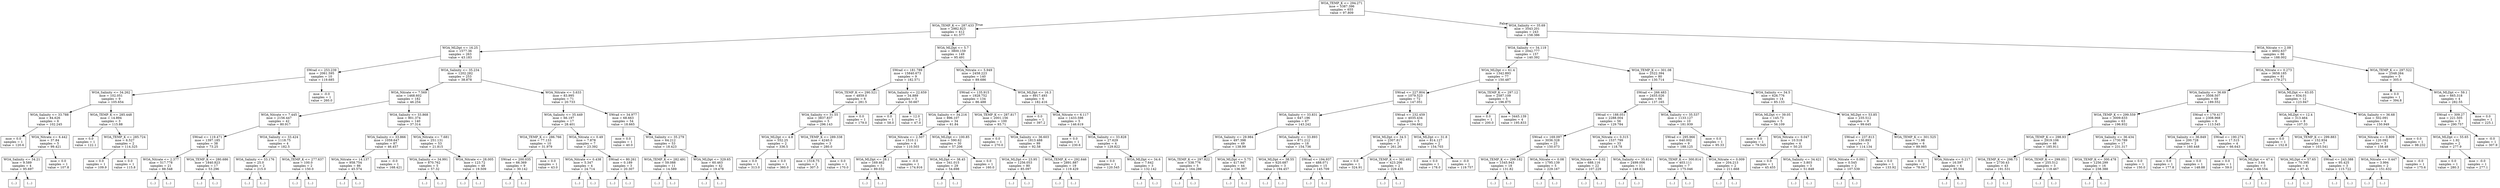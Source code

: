 digraph Tree {
node [shape=box] ;
0 [label="WOA_TEMP_K <= 294.271\nmse = 5387.396\nsamples = 655\nvalue = 97.809"] ;
1 [label="WOA_TEMP_K <= 287.433\nmse = 2982.823\nsamples = 412\nvalue = 61.577"] ;
0 -> 1 [labeldistance=2.5, labelangle=45, headlabel="True"] ;
2 [label="WOA_MLDpt <= 16.25\nmse = 1577.36\nsamples = 263\nvalue = 43.183"] ;
1 -> 2 ;
3 [label="SWrad <= 253.239\nmse = 2061.595\nsamples = 10\nvalue = 119.685"] ;
2 -> 3 ;
4 [label="WOA_Salinity <= 34.262\nmse = 102.051\nsamples = 9\nvalue = 105.654"] ;
3 -> 4 ;
5 [label="WOA_Salinity <= 33.788\nmse = 84.626\nsamples = 6\nvalue = 102.245"] ;
4 -> 5 ;
6 [label="mse = 0.0\nsamples = 1\nvalue = 120.6"] ;
5 -> 6 ;
7 [label="WOA_Nitrate <= 6.442\nmse = 37.84\nsamples = 5\nvalue = 99.421"] ;
5 -> 7 ;
8 [label="WOA_Salinity <= 34.21\nmse = 9.589\nsamples = 4\nvalue = 95.697"] ;
7 -> 8 ;
9 [label="(...)"] ;
8 -> 9 ;
14 [label="(...)"] ;
8 -> 14 ;
15 [label="mse = 0.0\nsamples = 1\nvalue = 107.8"] ;
7 -> 15 ;
16 [label="WOA_TEMP_K <= 285.448\nmse = 14.894\nsamples = 3\nvalue = 115.88"] ;
4 -> 16 ;
17 [label="mse = 0.0\nsamples = 1\nvalue = 122.1"] ;
16 -> 17 ;
18 [label="WOA_TEMP_K <= 285.724\nmse = 6.527\nsamples = 2\nvalue = 114.325"] ;
16 -> 18 ;
19 [label="mse = 0.0\nsamples = 1\nvalue = 109.9"] ;
18 -> 19 ;
20 [label="mse = 0.0\nsamples = 1\nvalue = 115.8"] ;
18 -> 20 ;
21 [label="mse = -0.0\nsamples = 1\nvalue = 260.0"] ;
3 -> 21 ;
22 [label="WOA_Salinity <= 35.234\nmse = 1202.282\nsamples = 253\nvalue = 38.878"] ;
2 -> 22 ;
23 [label="WOA_Nitrate <= 7.569\nmse = 1468.602\nsamples = 182\nvalue = 46.254"] ;
22 -> 23 ;
24 [label="WOA_Nitrate <= 7.445\nmse = 2156.447\nsamples = 42\nvalue = 80.917"] ;
23 -> 24 ;
25 [label="SWrad <= 119.471\nmse = 1397.185\nsamples = 38\nvalue = 73.25"] ;
24 -> 25 ;
26 [label="WOA_Nitrate <= 2.377\nmse = 517.778\nsamples = 21\nvalue = 88.548"] ;
25 -> 26 ;
27 [label="(...)"] ;
26 -> 27 ;
28 [label="(...)"] ;
26 -> 28 ;
55 [label="WOA_TEMP_K <= 280.686\nmse = 1840.823\nsamples = 17\nvalue = 53.296"] ;
25 -> 55 ;
56 [label="(...)"] ;
55 -> 56 ;
61 [label="(...)"] ;
55 -> 61 ;
84 [label="WOA_Salinity <= 33.424\nmse = 1118.75\nsamples = 4\nvalue = 182.5"] ;
24 -> 84 ;
85 [label="WOA_Salinity <= 33.176\nmse = 25.0\nsamples = 2\nvalue = 215.0"] ;
84 -> 85 ;
86 [label="(...)"] ;
85 -> 86 ;
87 [label="(...)"] ;
85 -> 87 ;
88 [label="WOA_TEMP_K <= 277.637\nmse = 100.0\nsamples = 2\nvalue = 150.0"] ;
84 -> 88 ;
89 [label="(...)"] ;
88 -> 89 ;
90 [label="(...)"] ;
88 -> 90 ;
91 [label="WOA_Salinity <= 33.868\nmse = 901.374\nsamples = 140\nvalue = 37.314"] ;
23 -> 91 ;
92 [label="WOA_Salinity <= 33.866\nmse = 1059.647\nsamples = 87\nvalue = 46.457"] ;
91 -> 92 ;
93 [label="WOA_Nitrate <= 14.137\nmse = 958.754\nsamples = 86\nvalue = 45.574"] ;
92 -> 93 ;
94 [label="(...)"] ;
93 -> 94 ;
103 [label="(...)"] ;
93 -> 103 ;
204 [label="mse = -0.0\nsamples = 1\nvalue = 168.421"] ;
92 -> 204 ;
205 [label="WOA_Nitrate <= 7.681\nmse = 251.131\nsamples = 53\nvalue = 21.815"] ;
91 -> 205 ;
206 [label="WOA_Salinity <= 34.991\nmse = 870.762\nsamples = 5\nvalue = 57.32"] ;
205 -> 206 ;
207 [label="(...)"] ;
206 -> 207 ;
214 [label="(...)"] ;
206 -> 214 ;
215 [label="WOA_Nitrate <= 28.005\nmse = 123.72\nsamples = 48\nvalue = 19.509"] ;
205 -> 215 ;
216 [label="(...)"] ;
215 -> 216 ;
295 [label="(...)"] ;
215 -> 295 ;
300 [label="WOA_Nitrate <= 3.633\nmse = 83.995\nsamples = 71\nvalue = 20.733"] ;
22 -> 300 ;
301 [label="WOA_Salinity <= 35.449\nmse = 66.197\nsamples = 17\nvalue = 28.401"] ;
300 -> 301 ;
302 [label="WOA_TEMP_K <= 286.766\nmse = 77.133\nsamples = 10\nvalue = 31.979"] ;
301 -> 302 ;
303 [label="SWrad <= 200.035\nmse = 66.369\nsamples = 9\nvalue = 30.142"] ;
302 -> 303 ;
304 [label="(...)"] ;
303 -> 304 ;
309 [label="(...)"] ;
303 -> 309 ;
310 [label="mse = 0.0\nsamples = 1\nvalue = 43.0"] ;
302 -> 310 ;
311 [label="WOA_Nitrate <= 0.49\nmse = 7.878\nsamples = 7\nvalue = 23.392"] ;
301 -> 311 ;
312 [label="WOA_Nitrate <= 0.438\nmse = 5.347\nsamples = 4\nvalue = 24.714"] ;
311 -> 312 ;
313 [label="(...)"] ;
312 -> 313 ;
314 [label="(...)"] ;
312 -> 314 ;
315 [label="SWrad <= 80.261\nmse = 0.189\nsamples = 3\nvalue = 20.307"] ;
311 -> 315 ;
316 [label="(...)"] ;
315 -> 316 ;
317 [label="(...)"] ;
315 -> 317 ;
318 [label="SWrad <= 34.977\nmse = 68.663\nsamples = 54\nvalue = 18.665"] ;
300 -> 318 ;
319 [label="mse = 0.0\nsamples = 1\nvalue = 40.0"] ;
318 -> 319 ;
320 [label="WOA_Salinity <= 35.279\nmse = 64.212\nsamples = 53\nvalue = 18.423"] ;
318 -> 320 ;
321 [label="WOA_TEMP_K <= 282.491\nmse = 59.088\nsamples = 11\nvalue = 14.589"] ;
320 -> 321 ;
322 [label="(...)"] ;
321 -> 322 ;
323 [label="(...)"] ;
321 -> 323 ;
330 [label="WOA_MLDpt <= 329.65\nmse = 60.463\nsamples = 42\nvalue = 19.478"] ;
320 -> 330 ;
331 [label="(...)"] ;
330 -> 331 ;
340 [label="(...)"] ;
330 -> 340 ;
363 [label="WOA_MLDpt <= 5.7\nmse = 3800.159\nsamples = 149\nvalue = 95.491"] ;
1 -> 363 ;
364 [label="SWrad <= 181.789\nmse = 15840.673\nsamples = 9\nvalue = 182.571"] ;
363 -> 364 ;
365 [label="WOA_TEMP_K <= 290.521\nmse = 4859.0\nsamples = 6\nvalue = 281.5"] ;
364 -> 365 ;
366 [label="WOA_Salinity <= 31.55\nmse = 3837.837\nsamples = 5\nvalue = 296.143"] ;
365 -> 366 ;
367 [label="WOA_MLDpt <= 4.8\nmse = 552.25\nsamples = 2\nvalue = 336.5"] ;
366 -> 367 ;
368 [label="mse = 0.0\nsamples = 1\nvalue = 313.0"] ;
367 -> 368 ;
369 [label="mse = 0.0\nsamples = 1\nvalue = 360.0"] ;
367 -> 369 ;
370 [label="WOA_TEMP_K <= 289.338\nmse = 4240.0\nsamples = 3\nvalue = 280.0"] ;
366 -> 370 ;
371 [label="mse = 1518.75\nsamples = 2\nvalue = 307.5"] ;
370 -> 371 ;
372 [label="mse = 0.0\nsamples = 1\nvalue = 170.0"] ;
370 -> 372 ;
373 [label="mse = 0.0\nsamples = 1\nvalue = 179.0"] ;
365 -> 373 ;
374 [label="WOA_Salinity <= 22.659\nmse = 34.889\nsamples = 3\nvalue = 50.667"] ;
364 -> 374 ;
375 [label="mse = 0.0\nsamples = 1\nvalue = 58.0"] ;
374 -> 375 ;
376 [label="mse = 12.0\nsamples = 2\nvalue = 47.0"] ;
374 -> 376 ;
377 [label="WOA_Nitrate <= 5.949\nmse = 2458.223\nsamples = 140\nvalue = 89.686"] ;
363 -> 377 ;
378 [label="SWrad <= 135.915\nmse = 1928.752\nsamples = 134\nvalue = 86.488"] ;
377 -> 378 ;
379 [label="WOA_Salinity <= 34.216\nmse = 896.107\nsamples = 34\nvalue = 61.84"] ;
378 -> 379 ;
380 [label="WOA_Nitrate <= 2.507\nmse = 1510.11\nsamples = 4\nvalue = 110.503"] ;
379 -> 380 ;
381 [label="WOA_MLDpt <= 28.1\nmse = 169.462\nsamples = 3\nvalue = 89.032"] ;
380 -> 381 ;
382 [label="(...)"] ;
381 -> 382 ;
383 [label="(...)"] ;
381 -> 383 ;
386 [label="mse = -0.0\nsamples = 1\nvalue = 174.916"] ;
380 -> 386 ;
387 [label="WOA_MLDpt <= 100.85\nmse = 590.62\nsamples = 30\nvalue = 57.206"] ;
379 -> 387 ;
388 [label="WOA_MLDpt <= 38.45\nmse = 341.015\nsamples = 29\nvalue = 54.698"] ;
387 -> 388 ;
389 [label="(...)"] ;
388 -> 389 ;
396 [label="(...)"] ;
388 -> 396 ;
441 [label="mse = 0.0\nsamples = 1\nvalue = 160.0"] ;
387 -> 441 ;
442 [label="WOA_TEMP_K <= 287.817\nmse = 2001.156\nsamples = 100\nvalue = 93.71"] ;
378 -> 442 ;
443 [label="mse = 0.0\nsamples = 1\nvalue = 270.0"] ;
442 -> 443 ;
444 [label="WOA_Salinity <= 36.603\nmse = 1813.488\nsamples = 99\nvalue = 92.58"] ;
442 -> 444 ;
445 [label="WOA_MLDpt <= 23.95\nmse = 1256.053\nsamples = 80\nvalue = 85.097"] ;
444 -> 445 ;
446 [label="(...)"] ;
445 -> 446 ;
513 [label="(...)"] ;
445 -> 513 ;
572 [label="WOA_TEMP_K <= 292.646\nmse = 2891.887\nsamples = 19\nvalue = 119.429"] ;
444 -> 572 ;
573 [label="(...)"] ;
572 -> 573 ;
582 [label="(...)"] ;
572 -> 582 ;
589 [label="WOA_MLDpt <= 16.3\nmse = 8917.493\nsamples = 6\nvalue = 182.416"] ;
377 -> 589 ;
590 [label="mse = 0.0\nsamples = 1\nvalue = 397.2"] ;
589 -> 590 ;
591 [label="WOA_Nitrate <= 6.117\nmse = 1433.598\nsamples = 5\nvalue = 146.619"] ;
589 -> 591 ;
592 [label="mse = 0.0\nsamples = 1\nvalue = 230.6"] ;
591 -> 592 ;
593 [label="WOA_Salinity <= 33.828\nmse = 27.629\nsamples = 4\nvalue = 129.822"] ;
591 -> 593 ;
594 [label="mse = 0.0\nsamples = 1\nvalue = 120.545"] ;
593 -> 594 ;
595 [label="WOA_MLDpt <= 34.6\nmse = 7.642\nsamples = 3\nvalue = 132.142"] ;
593 -> 595 ;
596 [label="(...)"] ;
595 -> 596 ;
597 [label="(...)"] ;
595 -> 597 ;
600 [label="WOA_Salinity <= 35.69\nmse = 3543.201\nsamples = 243\nvalue = 158.386"] ;
0 -> 600 [labeldistance=2.5, labelangle=-45, headlabel="False"] ;
601 [label="WOA_Salinity <= 34.119\nmse = 2042.777\nsamples = 157\nvalue = 140.392"] ;
600 -> 601 ;
602 [label="WOA_MLDpt <= 61.4\nmse = 1342.893\nsamples = 77\nvalue = 150.487"] ;
601 -> 602 ;
603 [label="SWrad <= 227.804\nmse = 1079.523\nsamples = 72\nvalue = 147.051"] ;
602 -> 603 ;
604 [label="WOA_Salinity <= 33.831\nmse = 647.196\nsamples = 67\nvalue = 143.242"] ;
603 -> 604 ;
605 [label="WOA_Salinity <= 29.984\nmse = 497.398\nsamples = 49\nvalue = 138.99"] ;
604 -> 605 ;
606 [label="WOA_TEMP_K <= 297.822\nmse = 538.776\nsamples = 5\nvalue = 164.286"] ;
605 -> 606 ;
607 [label="(...)"] ;
606 -> 607 ;
610 [label="(...)"] ;
606 -> 610 ;
611 [label="WOA_MLDpt <= 5.75\nmse = 417.947\nsamples = 44\nvalue = 136.307"] ;
605 -> 611 ;
612 [label="(...)"] ;
611 -> 612 ;
613 [label="(...)"] ;
611 -> 613 ;
682 [label="WOA_Salinity <= 33.893\nmse = 871.212\nsamples = 18\nvalue = 154.736"] ;
604 -> 682 ;
683 [label="WOA_MLDpt <= 38.55\nmse = 620.687\nsamples = 3\nvalue = 194.457"] ;
682 -> 683 ;
684 [label="(...)"] ;
683 -> 684 ;
685 [label="(...)"] ;
683 -> 685 ;
686 [label="SWrad <= 194.937\nmse = 488.071\nsamples = 15\nvalue = 145.709"] ;
682 -> 686 ;
687 [label="(...)"] ;
686 -> 687 ;
698 [label="(...)"] ;
686 -> 698 ;
705 [label="SWrad <= 232.459\nmse = 4035.434\nsamples = 5\nvalue = 194.662"] ;
603 -> 705 ;
706 [label="WOA_MLDpt <= 34.5\nmse = 2307.817\nsamples = 3\nvalue = 261.26"] ;
705 -> 706 ;
707 [label="mse = 0.0\nsamples = 1\nvalue = 324.91"] ;
706 -> 707 ;
708 [label="WOA_TEMP_K <= 302.492\nmse = 423.206\nsamples = 2\nvalue = 229.435"] ;
706 -> 708 ;
709 [label="(...)"] ;
708 -> 709 ;
710 [label="(...)"] ;
708 -> 710 ;
711 [label="WOA_MLDpt <= 31.8\nmse = 814.127\nsamples = 2\nvalue = 154.703"] ;
705 -> 711 ;
712 [label="mse = 0.0\nsamples = 1\nvalue = 178.0"] ;
711 -> 712 ;
713 [label="mse = -0.0\nsamples = 1\nvalue = 119.757"] ;
711 -> 713 ;
714 [label="WOA_TEMP_K <= 297.12\nmse = 2587.109\nsamples = 5\nvalue = 196.875"] ;
602 -> 714 ;
715 [label="mse = 0.0\nsamples = 1\nvalue = 200.0"] ;
714 -> 715 ;
716 [label="mse = 3445.139\nsamples = 4\nvalue = 195.833"] ;
714 -> 716 ;
717 [label="WOA_TEMP_K <= 301.08\nmse = 2522.394\nsamples = 80\nvalue = 130.714"] ;
601 -> 717 ;
718 [label="SWrad <= 266.483\nmse = 2455.026\nsamples = 66\nvalue = 137.165"] ;
717 -> 718 ;
719 [label="SWrad <= 188.051\nmse = 2288.004\nsamples = 56\nvalue = 129.784"] ;
718 -> 719 ;
720 [label="SWrad <= 169.097\nmse = 3036.328\nsamples = 23\nvalue = 150.073"] ;
719 -> 720 ;
721 [label="WOA_TEMP_K <= 299.182\nmse = 1545.943\nsamples = 18\nvalue = 131.82"] ;
720 -> 721 ;
722 [label="(...)"] ;
721 -> 722 ;
739 [label="(...)"] ;
721 -> 739 ;
742 [label="WOA_Nitrate <= 0.08\nmse = 1795.139\nsamples = 5\nvalue = 229.167"] ;
720 -> 742 ;
743 [label="(...)"] ;
742 -> 743 ;
744 [label="(...)"] ;
742 -> 744 ;
747 [label="WOA_Nitrate <= 0.315\nmse = 1537.799\nsamples = 33\nvalue = 118.78"] ;
719 -> 747 ;
748 [label="WOA_Nitrate <= 0.02\nmse = 688.116\nsamples = 22\nvalue = 107.229"] ;
747 -> 748 ;
749 [label="(...)"] ;
748 -> 749 ;
752 [label="(...)"] ;
748 -> 752 ;
789 [label="WOA_Salinity <= 35.614\nmse = 2499.006\nsamples = 11\nvalue = 149.824"] ;
747 -> 789 ;
790 [label="(...)"] ;
789 -> 790 ;
809 [label="(...)"] ;
789 -> 809 ;
810 [label="WOA_Salinity <= 35.537\nmse = 1133.127\nsamples = 10\nvalue = 181.939"] ;
718 -> 810 ;
811 [label="SWrad <= 295.966\nmse = 640.002\nsamples = 9\nvalue = 188.125"] ;
810 -> 811 ;
812 [label="WOA_TEMP_K <= 300.814\nmse = 403.111\nsamples = 7\nvalue = 175.046"] ;
811 -> 812 ;
813 [label="(...)"] ;
812 -> 813 ;
824 [label="(...)"] ;
812 -> 824 ;
825 [label="WOA_Nitrate <= 0.009\nmse = 204.213\nsamples = 2\nvalue = 211.668"] ;
811 -> 825 ;
826 [label="(...)"] ;
825 -> 826 ;
827 [label="(...)"] ;
825 -> 827 ;
828 [label="mse = 0.0\nsamples = 1\nvalue = 95.33"] ;
810 -> 828 ;
829 [label="WOA_Salinity <= 34.5\nmse = 626.776\nsamples = 14\nvalue = 85.133"] ;
717 -> 829 ;
830 [label="WOA_MLDpt <= 39.05\nmse = 145.73\nsamples = 5\nvalue = 56.109"] ;
829 -> 830 ;
831 [label="mse = 0.0\nsamples = 1\nvalue = 79.545"] ;
830 -> 831 ;
832 [label="WOA_Nitrate <= 0.047\nmse = 10.518\nsamples = 4\nvalue = 50.25"] ;
830 -> 832 ;
833 [label="mse = 0.0\nsamples = 1\nvalue = 45.455"] ;
832 -> 833 ;
834 [label="WOA_Salinity <= 34.421\nmse = 3.803\nsamples = 3\nvalue = 51.848"] ;
832 -> 834 ;
835 [label="(...)"] ;
834 -> 835 ;
838 [label="(...)"] ;
834 -> 838 ;
839 [label="WOA_MLDpt <= 53.85\nmse = 235.512\nsamples = 9\nvalue = 99.645"] ;
829 -> 839 ;
840 [label="SWrad <= 237.813\nmse = 130.893\nsamples = 3\nvalue = 114.134"] ;
839 -> 840 ;
841 [label="WOA_Nitrate <= 0.091\nmse = 0.545\nsamples = 2\nvalue = 107.539"] ;
840 -> 841 ;
842 [label="(...)"] ;
841 -> 842 ;
843 [label="(...)"] ;
841 -> 843 ;
844 [label="mse = 0.0\nsamples = 1\nvalue = 133.92"] ;
840 -> 844 ;
845 [label="WOA_TEMP_K <= 301.525\nmse = 71.98\nsamples = 6\nvalue = 89.985"] ;
839 -> 845 ;
846 [label="mse = 0.0\nsamples = 2\nvalue = 78.947"] ;
845 -> 846 ;
847 [label="WOA_Nitrate <= 0.217\nmse = 16.597\nsamples = 4\nvalue = 95.504"] ;
845 -> 847 ;
848 [label="(...)"] ;
847 -> 848 ;
849 [label="(...)"] ;
847 -> 849 ;
854 [label="WOA_Nitrate <= 2.09\nmse = 4602.637\nsamples = 86\nvalue = 188.002"] ;
600 -> 854 ;
855 [label="WOA_Nitrate <= 0.273\nmse = 3658.185\nsamples = 81\nvalue = 179.271"] ;
854 -> 855 ;
856 [label="WOA_Salinity <= 36.69\nmse = 3508.507\nsamples = 69\nvalue = 189.552"] ;
855 -> 856 ;
857 [label="WOA_TEMP_K <= 299.559\nmse = 3009.633\nsamples = 63\nvalue = 196.932"] ;
856 -> 857 ;
858 [label="WOA_TEMP_K <= 298.93\nmse = 2919.106\nsamples = 46\nvalue = 185.911"] ;
857 -> 858 ;
859 [label="WOA_TEMP_K <= 298.73\nmse = 2730.43\nsamples = 43\nvalue = 191.531"] ;
858 -> 859 ;
860 [label="(...)"] ;
859 -> 860 ;
905 [label="(...)"] ;
859 -> 905 ;
908 [label="WOA_TEMP_K <= 299.051\nmse = 255.512\nsamples = 3\nvalue = 118.467"] ;
858 -> 908 ;
909 [label="(...)"] ;
908 -> 909 ;
910 [label="(...)"] ;
908 -> 910 ;
913 [label="WOA_Salinity <= 36.434\nmse = 1730.789\nsamples = 17\nvalue = 231.317"] ;
857 -> 913 ;
914 [label="WOA_TEMP_K <= 300.478\nmse = 1256.299\nsamples = 16\nvalue = 238.388"] ;
913 -> 914 ;
915 [label="(...)"] ;
914 -> 915 ;
920 [label="(...)"] ;
914 -> 920 ;
925 [label="mse = 0.0\nsamples = 1\nvalue = 150.0"] ;
913 -> 925 ;
926 [label="SWrad <= 179.417\nmse = 2308.968\nsamples = 6\nvalue = 113.545"] ;
856 -> 926 ;
927 [label="WOA_Salinity <= 36.849\nmse = 200.728\nsamples = 2\nvalue = 160.448"] ;
926 -> 927 ;
928 [label="mse = 0.0\nsamples = 1\nvalue = 177.8"] ;
927 -> 928 ;
929 [label="mse = 0.0\nsamples = 1\nvalue = 148.88"] ;
927 -> 929 ;
930 [label="SWrad <= 190.274\nmse = 17.515\nsamples = 4\nvalue = 66.643"] ;
926 -> 930 ;
931 [label="mse = 0.0\nsamples = 1\nvalue = 59.0"] ;
930 -> 931 ;
932 [label="WOA_MLDpt <= 47.4\nmse = 3.64\nsamples = 3\nvalue = 68.554"] ;
930 -> 932 ;
933 [label="(...)"] ;
932 -> 933 ;
936 [label="(...)"] ;
932 -> 936 ;
937 [label="WOA_MLDpt <= 63.05\nmse = 834.01\nsamples = 12\nvalue = 123.947"] ;
855 -> 937 ;
938 [label="WOA_MLDpt <= 12.4\nmse = 313.464\nsamples = 8\nvalue = 107.33"] ;
937 -> 938 ;
939 [label="mse = 0.0\nsamples = 1\nvalue = 152.8"] ;
938 -> 939 ;
940 [label="WOA_TEMP_K <= 299.883\nmse = 152.934\nsamples = 7\nvalue = 103.541"] ;
938 -> 940 ;
941 [label="WOA_MLDpt <= 57.65\nmse = 70.395\nsamples = 4\nvalue = 97.45"] ;
940 -> 941 ;
942 [label="(...)"] ;
941 -> 942 ;
947 [label="(...)"] ;
941 -> 947 ;
948 [label="SWrad <= 243.388\nmse = 95.425\nsamples = 3\nvalue = 115.722"] ;
940 -> 948 ;
949 [label="(...)"] ;
948 -> 949 ;
952 [label="(...)"] ;
948 -> 952 ;
953 [label="WOA_Salinity <= 36.68\nmse = 502.091\nsamples = 4\nvalue = 150.949"] ;
937 -> 953 ;
954 [label="WOA_Nitrate <= 0.809\nmse = 120.092\nsamples = 3\nvalue = 158.48"] ;
953 -> 954 ;
955 [label="WOA_Nitrate <= 0.447\nmse = 3.994\nsamples = 2\nvalue = 151.632"] ;
954 -> 955 ;
956 [label="(...)"] ;
955 -> 956 ;
957 [label="(...)"] ;
955 -> 957 ;
958 [label="mse = -0.0\nsamples = 1\nvalue = 175.6"] ;
954 -> 958 ;
959 [label="mse = 0.0\nsamples = 1\nvalue = 98.232"] ;
953 -> 959 ;
960 [label="WOA_TEMP_K <= 297.522\nmse = 2548.264\nsamples = 5\nvalue = 305.0"] ;
854 -> 960 ;
961 [label="mse = 0.0\nsamples = 1\nvalue = 394.8"] ;
960 -> 961 ;
962 [label="WOA_MLDpt <= 59.1\nmse = 665.318\nsamples = 4\nvalue = 282.55"] ;
960 -> 962 ;
963 [label="SWrad <= 309.27\nmse = 221.505\nsamples = 3\nvalue = 290.757"] ;
962 -> 963 ;
964 [label="WOA_MLDpt <= 55.65\nmse = 1.92\nsamples = 2\nvalue = 277.9"] ;
963 -> 964 ;
965 [label="mse = 0.0\nsamples = 1\nvalue = 280.3"] ;
964 -> 965 ;
966 [label="mse = -0.0\nsamples = 1\nvalue = 277.1"] ;
964 -> 966 ;
967 [label="mse = -0.0\nsamples = 1\nvalue = 307.9"] ;
963 -> 967 ;
968 [label="mse = 0.0\nsamples = 1\nvalue = 225.1"] ;
962 -> 968 ;
}